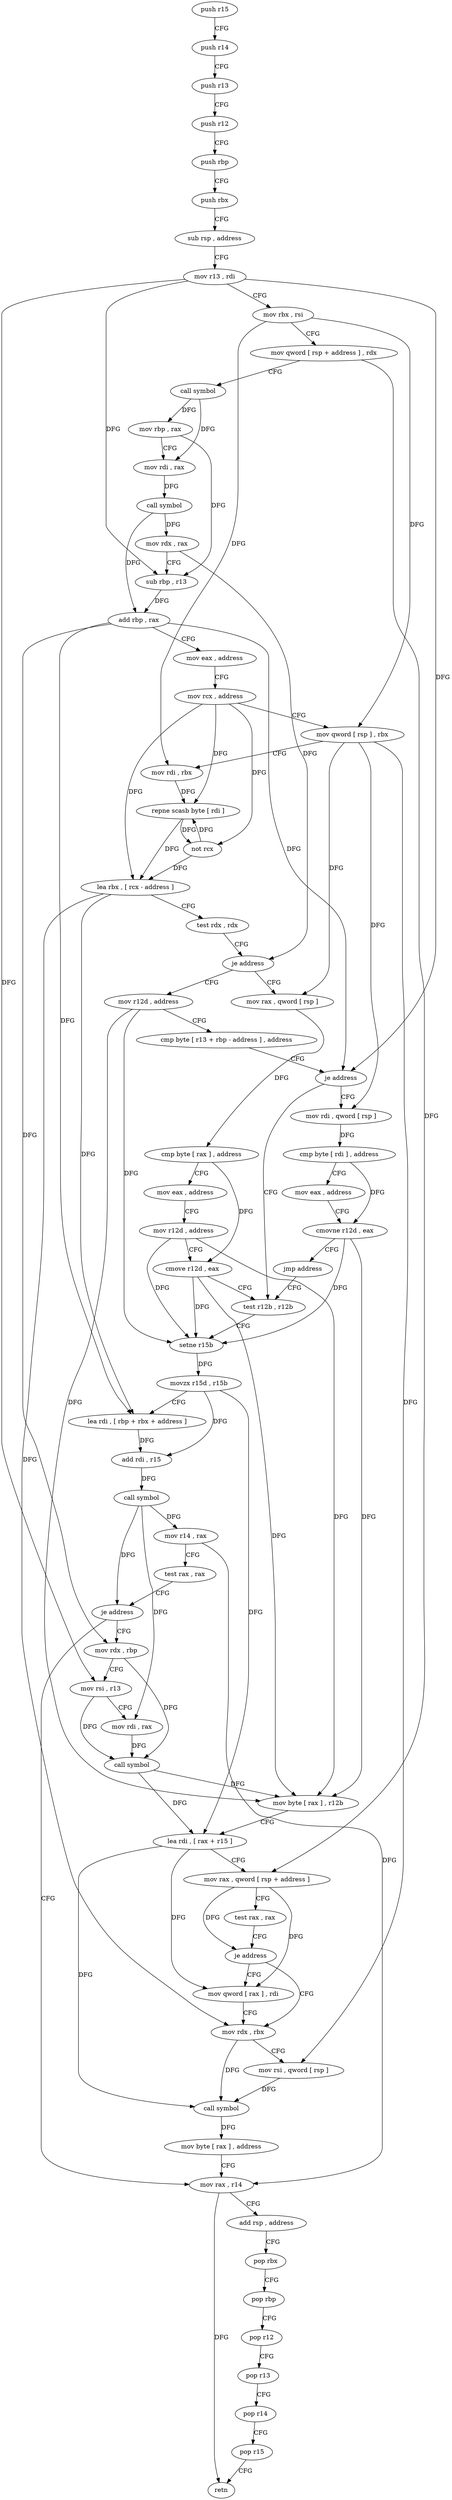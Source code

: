 digraph "func" {
"171518" [label = "push r15" ]
"171520" [label = "push r14" ]
"171522" [label = "push r13" ]
"171524" [label = "push r12" ]
"171526" [label = "push rbp" ]
"171527" [label = "push rbx" ]
"171528" [label = "sub rsp , address" ]
"171532" [label = "mov r13 , rdi" ]
"171535" [label = "mov rbx , rsi" ]
"171538" [label = "mov qword [ rsp + address ] , rdx" ]
"171543" [label = "call symbol" ]
"171548" [label = "mov rbp , rax" ]
"171551" [label = "mov rdi , rax" ]
"171554" [label = "call symbol" ]
"171559" [label = "mov rdx , rax" ]
"171562" [label = "sub rbp , r13" ]
"171565" [label = "add rbp , rax" ]
"171568" [label = "mov eax , address" ]
"171573" [label = "mov rcx , address" ]
"171580" [label = "mov qword [ rsp ] , rbx" ]
"171584" [label = "mov rdi , rbx" ]
"171587" [label = "repne scasb byte [ rdi ]" ]
"171589" [label = "not rcx" ]
"171592" [label = "lea rbx , [ rcx - address ]" ]
"171596" [label = "test rdx , rdx" ]
"171599" [label = "je address" ]
"171633" [label = "mov rax , qword [ rsp ]" ]
"171601" [label = "mov r12d , address" ]
"171637" [label = "cmp byte [ rax ] , address" ]
"171640" [label = "mov eax , address" ]
"171645" [label = "mov r12d , address" ]
"171651" [label = "cmove r12d , eax" ]
"171655" [label = "test r12b , r12b" ]
"171607" [label = "cmp byte [ r13 + rbp - address ] , address" ]
"171613" [label = "je address" ]
"171615" [label = "mov rdi , qword [ rsp ]" ]
"171736" [label = "mov rax , r14" ]
"171739" [label = "add rsp , address" ]
"171743" [label = "pop rbx" ]
"171744" [label = "pop rbp" ]
"171745" [label = "pop r12" ]
"171747" [label = "pop r13" ]
"171749" [label = "pop r14" ]
"171751" [label = "pop r15" ]
"171753" [label = "retn" ]
"171687" [label = "mov rdx , rbp" ]
"171690" [label = "mov rsi , r13" ]
"171693" [label = "mov rdi , rax" ]
"171696" [label = "call symbol" ]
"171701" [label = "mov byte [ rax ] , r12b" ]
"171704" [label = "lea rdi , [ rax + r15 ]" ]
"171708" [label = "mov rax , qword [ rsp + address ]" ]
"171713" [label = "test rax , rax" ]
"171716" [label = "je address" ]
"171721" [label = "mov rdx , rbx" ]
"171718" [label = "mov qword [ rax ] , rdi" ]
"171658" [label = "setne r15b" ]
"171662" [label = "movzx r15d , r15b" ]
"171666" [label = "lea rdi , [ rbp + rbx + address ]" ]
"171671" [label = "add rdi , r15" ]
"171674" [label = "call symbol" ]
"171679" [label = "mov r14 , rax" ]
"171682" [label = "test rax , rax" ]
"171685" [label = "je address" ]
"171619" [label = "cmp byte [ rdi ] , address" ]
"171622" [label = "mov eax , address" ]
"171627" [label = "cmovne r12d , eax" ]
"171631" [label = "jmp address" ]
"171724" [label = "mov rsi , qword [ rsp ]" ]
"171728" [label = "call symbol" ]
"171733" [label = "mov byte [ rax ] , address" ]
"171518" -> "171520" [ label = "CFG" ]
"171520" -> "171522" [ label = "CFG" ]
"171522" -> "171524" [ label = "CFG" ]
"171524" -> "171526" [ label = "CFG" ]
"171526" -> "171527" [ label = "CFG" ]
"171527" -> "171528" [ label = "CFG" ]
"171528" -> "171532" [ label = "CFG" ]
"171532" -> "171535" [ label = "CFG" ]
"171532" -> "171562" [ label = "DFG" ]
"171532" -> "171613" [ label = "DFG" ]
"171532" -> "171690" [ label = "DFG" ]
"171535" -> "171538" [ label = "CFG" ]
"171535" -> "171580" [ label = "DFG" ]
"171535" -> "171584" [ label = "DFG" ]
"171538" -> "171543" [ label = "CFG" ]
"171538" -> "171708" [ label = "DFG" ]
"171543" -> "171548" [ label = "DFG" ]
"171543" -> "171551" [ label = "DFG" ]
"171548" -> "171551" [ label = "CFG" ]
"171548" -> "171562" [ label = "DFG" ]
"171551" -> "171554" [ label = "DFG" ]
"171554" -> "171559" [ label = "DFG" ]
"171554" -> "171565" [ label = "DFG" ]
"171559" -> "171562" [ label = "CFG" ]
"171559" -> "171599" [ label = "DFG" ]
"171562" -> "171565" [ label = "DFG" ]
"171565" -> "171568" [ label = "CFG" ]
"171565" -> "171613" [ label = "DFG" ]
"171565" -> "171666" [ label = "DFG" ]
"171565" -> "171687" [ label = "DFG" ]
"171568" -> "171573" [ label = "CFG" ]
"171573" -> "171580" [ label = "CFG" ]
"171573" -> "171587" [ label = "DFG" ]
"171573" -> "171589" [ label = "DFG" ]
"171573" -> "171592" [ label = "DFG" ]
"171580" -> "171584" [ label = "CFG" ]
"171580" -> "171633" [ label = "DFG" ]
"171580" -> "171615" [ label = "DFG" ]
"171580" -> "171724" [ label = "DFG" ]
"171584" -> "171587" [ label = "DFG" ]
"171587" -> "171589" [ label = "DFG" ]
"171587" -> "171592" [ label = "DFG" ]
"171589" -> "171592" [ label = "DFG" ]
"171589" -> "171587" [ label = "DFG" ]
"171592" -> "171596" [ label = "CFG" ]
"171592" -> "171666" [ label = "DFG" ]
"171592" -> "171721" [ label = "DFG" ]
"171596" -> "171599" [ label = "CFG" ]
"171599" -> "171633" [ label = "CFG" ]
"171599" -> "171601" [ label = "CFG" ]
"171633" -> "171637" [ label = "DFG" ]
"171601" -> "171607" [ label = "CFG" ]
"171601" -> "171658" [ label = "DFG" ]
"171601" -> "171701" [ label = "DFG" ]
"171637" -> "171640" [ label = "CFG" ]
"171637" -> "171651" [ label = "DFG" ]
"171640" -> "171645" [ label = "CFG" ]
"171645" -> "171651" [ label = "CFG" ]
"171645" -> "171658" [ label = "DFG" ]
"171645" -> "171701" [ label = "DFG" ]
"171651" -> "171655" [ label = "CFG" ]
"171651" -> "171658" [ label = "DFG" ]
"171651" -> "171701" [ label = "DFG" ]
"171655" -> "171658" [ label = "CFG" ]
"171607" -> "171613" [ label = "CFG" ]
"171613" -> "171655" [ label = "CFG" ]
"171613" -> "171615" [ label = "CFG" ]
"171615" -> "171619" [ label = "DFG" ]
"171736" -> "171739" [ label = "CFG" ]
"171736" -> "171753" [ label = "DFG" ]
"171739" -> "171743" [ label = "CFG" ]
"171743" -> "171744" [ label = "CFG" ]
"171744" -> "171745" [ label = "CFG" ]
"171745" -> "171747" [ label = "CFG" ]
"171747" -> "171749" [ label = "CFG" ]
"171749" -> "171751" [ label = "CFG" ]
"171751" -> "171753" [ label = "CFG" ]
"171687" -> "171690" [ label = "CFG" ]
"171687" -> "171696" [ label = "DFG" ]
"171690" -> "171693" [ label = "CFG" ]
"171690" -> "171696" [ label = "DFG" ]
"171693" -> "171696" [ label = "DFG" ]
"171696" -> "171701" [ label = "DFG" ]
"171696" -> "171704" [ label = "DFG" ]
"171701" -> "171704" [ label = "CFG" ]
"171704" -> "171708" [ label = "CFG" ]
"171704" -> "171728" [ label = "DFG" ]
"171704" -> "171718" [ label = "DFG" ]
"171708" -> "171713" [ label = "CFG" ]
"171708" -> "171716" [ label = "DFG" ]
"171708" -> "171718" [ label = "DFG" ]
"171713" -> "171716" [ label = "CFG" ]
"171716" -> "171721" [ label = "CFG" ]
"171716" -> "171718" [ label = "CFG" ]
"171721" -> "171724" [ label = "CFG" ]
"171721" -> "171728" [ label = "DFG" ]
"171718" -> "171721" [ label = "CFG" ]
"171658" -> "171662" [ label = "DFG" ]
"171662" -> "171666" [ label = "CFG" ]
"171662" -> "171671" [ label = "DFG" ]
"171662" -> "171704" [ label = "DFG" ]
"171666" -> "171671" [ label = "DFG" ]
"171671" -> "171674" [ label = "DFG" ]
"171674" -> "171679" [ label = "DFG" ]
"171674" -> "171685" [ label = "DFG" ]
"171674" -> "171693" [ label = "DFG" ]
"171679" -> "171682" [ label = "CFG" ]
"171679" -> "171736" [ label = "DFG" ]
"171682" -> "171685" [ label = "CFG" ]
"171685" -> "171736" [ label = "CFG" ]
"171685" -> "171687" [ label = "CFG" ]
"171619" -> "171622" [ label = "CFG" ]
"171619" -> "171627" [ label = "DFG" ]
"171622" -> "171627" [ label = "CFG" ]
"171627" -> "171631" [ label = "CFG" ]
"171627" -> "171658" [ label = "DFG" ]
"171627" -> "171701" [ label = "DFG" ]
"171631" -> "171655" [ label = "CFG" ]
"171724" -> "171728" [ label = "DFG" ]
"171728" -> "171733" [ label = "DFG" ]
"171733" -> "171736" [ label = "CFG" ]
}
